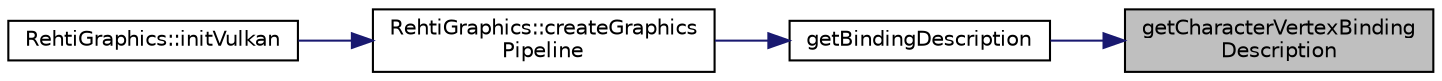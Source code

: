 digraph "getCharacterVertexBindingDescription"
{
 // LATEX_PDF_SIZE
  edge [fontname="Helvetica",fontsize="10",labelfontname="Helvetica",labelfontsize="10"];
  node [fontname="Helvetica",fontsize="10",shape=record];
  rankdir="RL";
  Node1 [label="getCharacterVertexBinding\lDescription",height=0.2,width=0.4,color="black", fillcolor="grey75", style="filled", fontcolor="black",tooltip=" "];
  Node1 -> Node2 [dir="back",color="midnightblue",fontsize="10",style="solid",fontname="Helvetica"];
  Node2 [label="getBindingDescription",height=0.2,width=0.4,color="black", fillcolor="white", style="filled",URL="$GraphicsTypes_8cpp.html#a7ba8e166543eb669a4714dbdc68accd0",tooltip="Returns the vertex binding description for the given object type."];
  Node2 -> Node3 [dir="back",color="midnightblue",fontsize="10",style="solid",fontname="Helvetica"];
  Node3 [label="RehtiGraphics::createGraphics\lPipeline",height=0.2,width=0.4,color="black", fillcolor="white", style="filled",URL="$classRehtiGraphics.html#ac307d6b1b052e5e07374056e833e01de",tooltip="Creates the graphics pipeline."];
  Node3 -> Node4 [dir="back",color="midnightblue",fontsize="10",style="solid",fontname="Helvetica"];
  Node4 [label="RehtiGraphics::initVulkan",height=0.2,width=0.4,color="black", fillcolor="white", style="filled",URL="$classRehtiGraphics.html#ae16a48c5465c048b9ca5c253506d25b3",tooltip="Initializes vulkan instance."];
}
